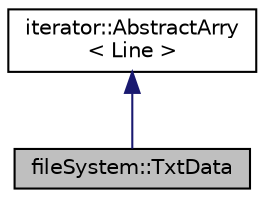 digraph "fileSystem::TxtData"
{
 // LATEX_PDF_SIZE
  edge [fontname="Helvetica",fontsize="10",labelfontname="Helvetica",labelfontsize="10"];
  node [fontname="Helvetica",fontsize="10",shape=record];
  Node1 [label="fileSystem::TxtData",height=0.2,width=0.4,color="black", fillcolor="grey75", style="filled", fontcolor="black",tooltip=" "];
  Node2 -> Node1 [dir="back",color="midnightblue",fontsize="10",style="solid"];
  Node2 [label="iterator::AbstractArry\l\< Line \>",height=0.2,width=0.4,color="black", fillcolor="white", style="filled",URL="$classiterator_1_1AbstractArry.html",tooltip=" "];
}
